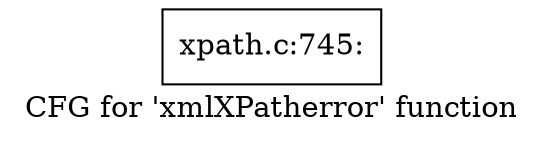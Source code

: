 digraph "CFG for 'xmlXPatherror' function" {
	label="CFG for 'xmlXPatherror' function";

	Node0x55e6b2415e80 [shape=record,label="{xpath.c:745:}"];
}
